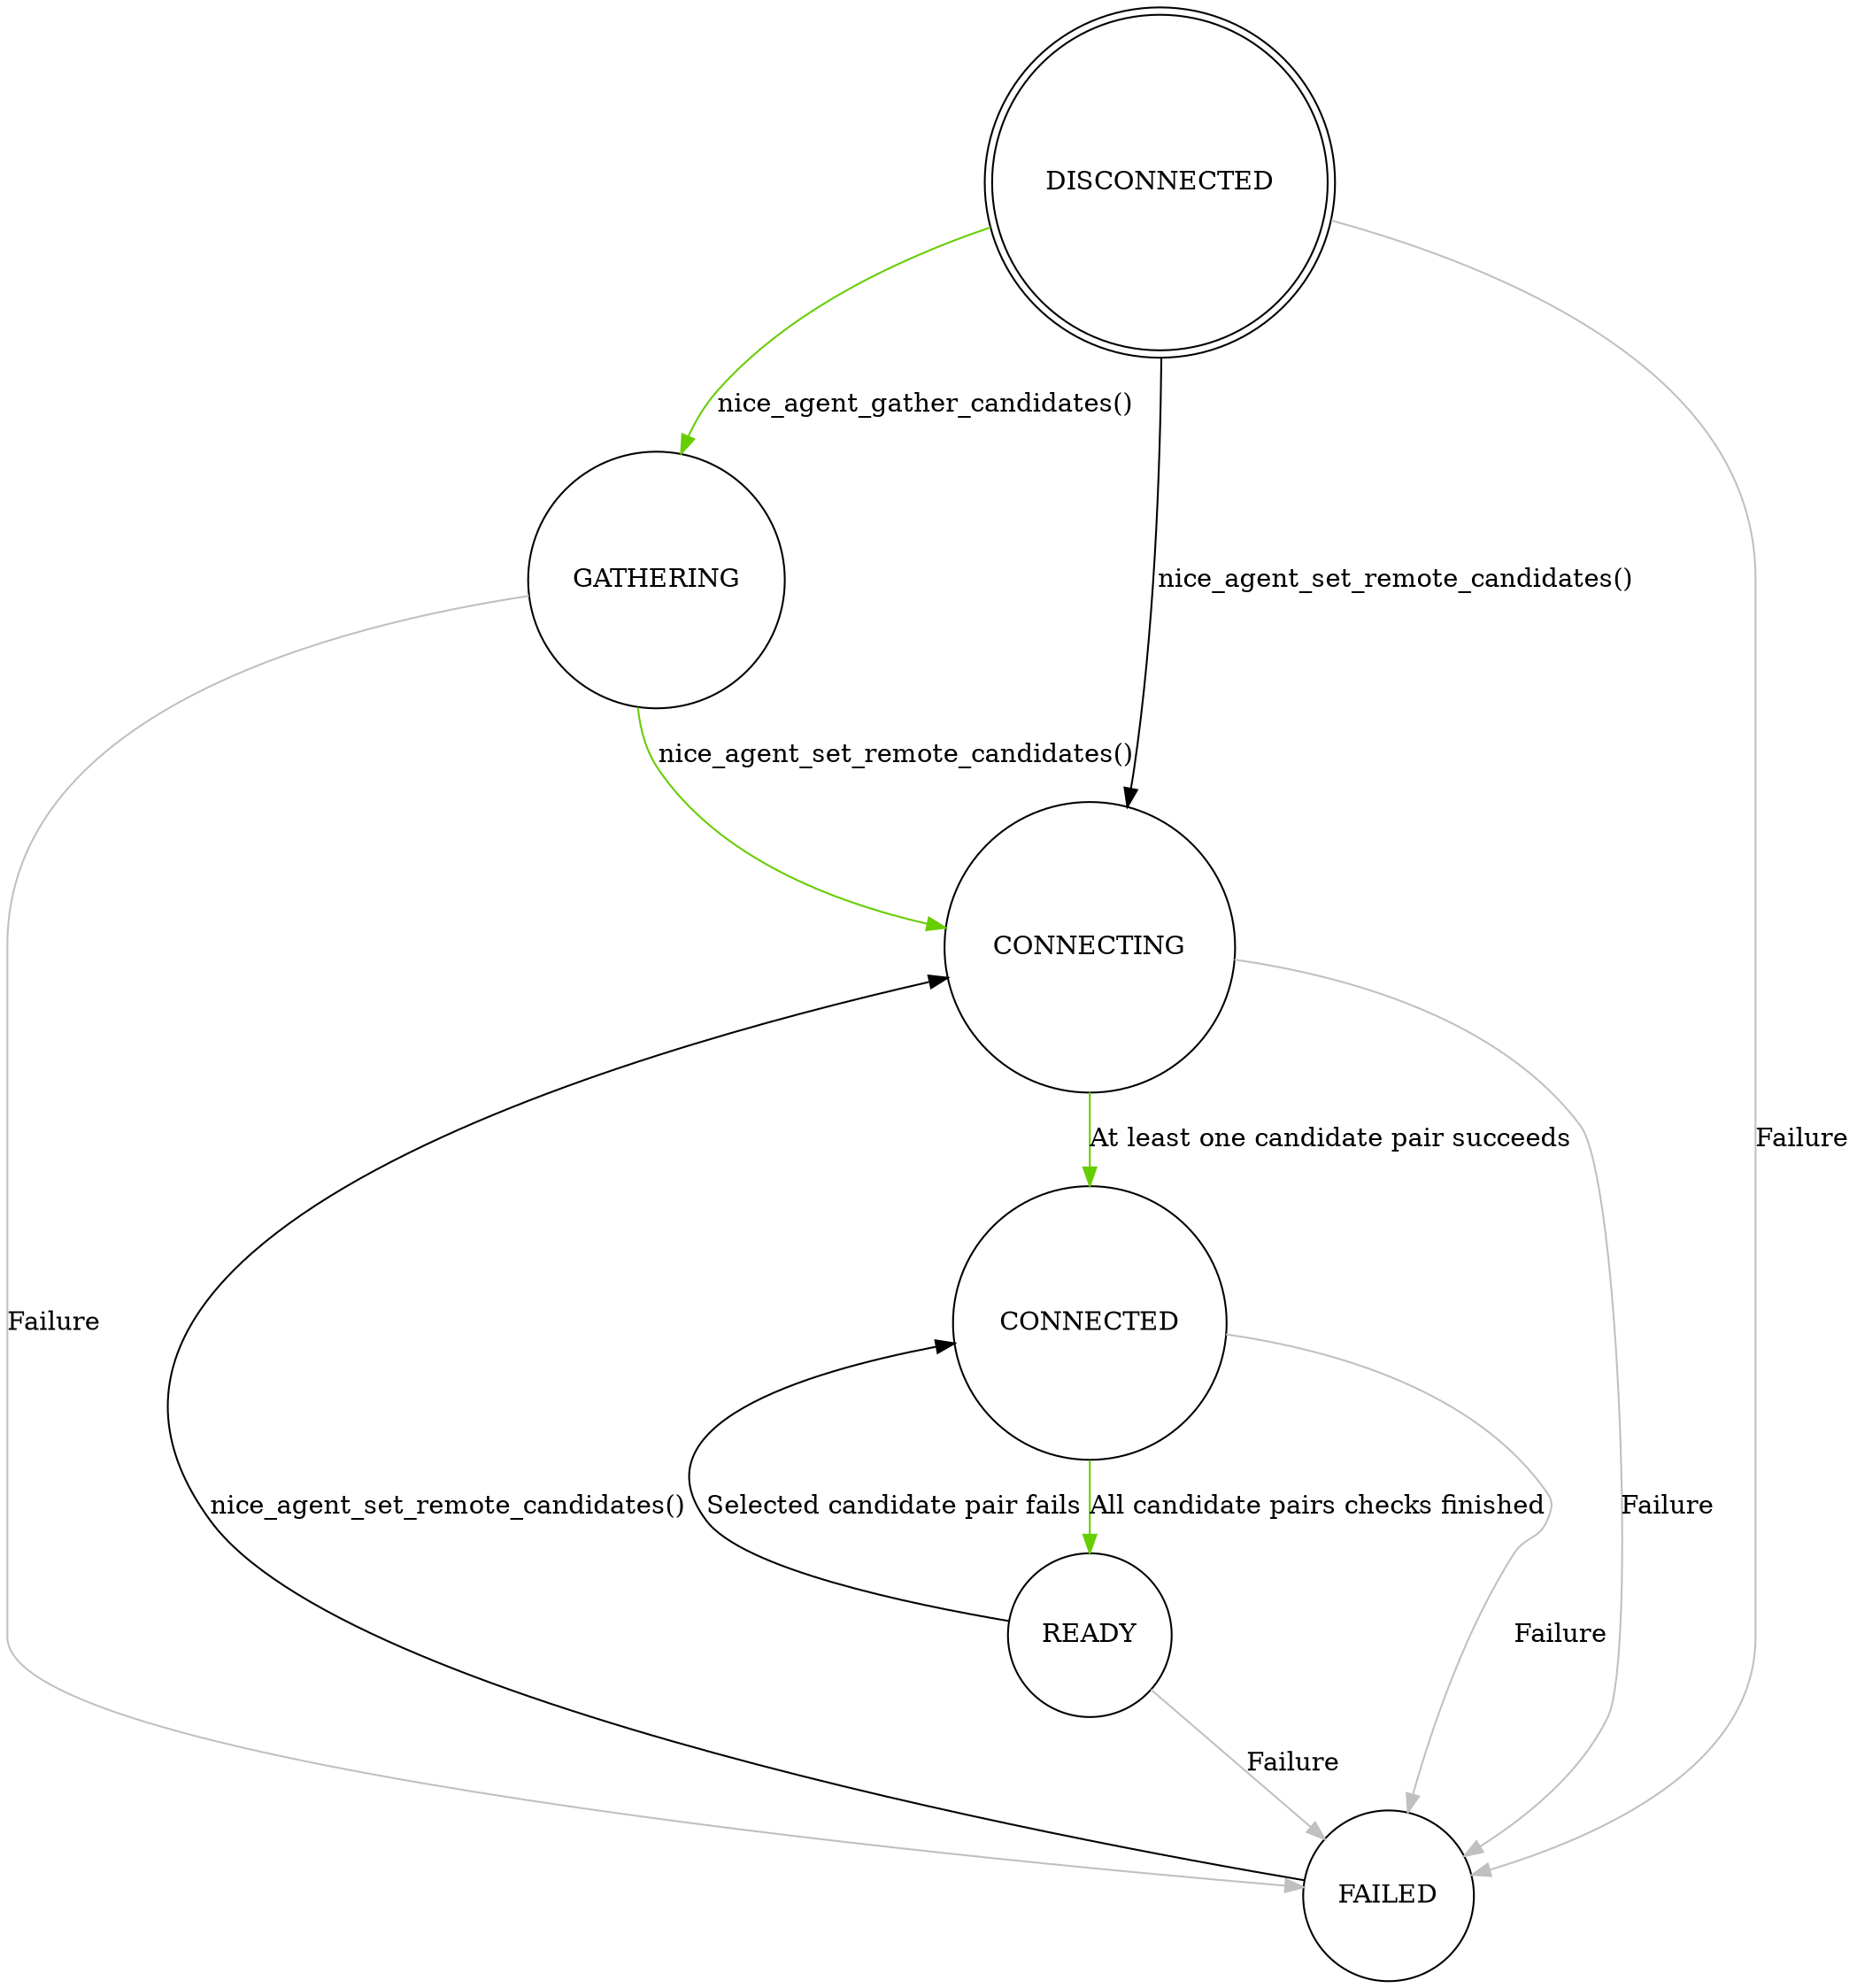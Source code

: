 /* libnice state transition diagram for NiceComponentState. */
digraph NiceComponentState {
  rankdir=TB;
  node [shape = doublecircle]; DISCONNECTED;
  node [shape = circle];

  /* Colour the normal control flow in green. */
  DISCONNECTED -> GATHERING [ label = "nice_agent_gather_candidates()", color = chartreuse3 ];
  GATHERING -> CONNECTING [ label = "nice_agent_set_remote_candidates()", color = chartreuse3 ];
  CONNECTING -> CONNECTED [ label = "At least one candidate pair succeeds", color = chartreuse3 ];
  CONNECTED -> READY [ label = "All candidate pairs checks finished", color = chartreuse3 ];

  READY -> CONNECTED [ label = "Selected candidate pair fails" ];

  FAILED -> CONNECTING [ label = "nice_agent_set_remote_candidates()" ];

  DISCONNECTED -> CONNECTING [ label = "nice_agent_set_remote_candidates()" ];

  /* Colour the failure paths in grey. */
  DISCONNECTED -> FAILED [ label = "Failure", color = gray ];
  GATHERING -> FAILED [ label = "Failure", color = gray ];
  CONNECTING -> FAILED [ label = "Failure", color = gray ];
  CONNECTED -> FAILED [ label = "Failure", color = gray ];
  READY -> FAILED [ label = "Failure", color = gray ];
}
